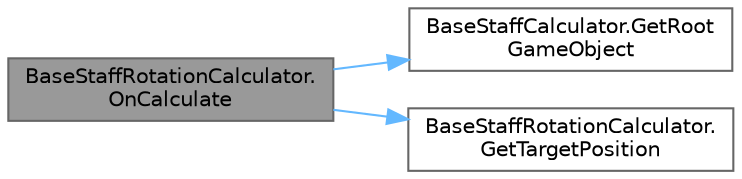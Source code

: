 digraph "BaseStaffRotationCalculator.OnCalculate"
{
 // LATEX_PDF_SIZE
  bgcolor="transparent";
  edge [fontname=Helvetica,fontsize=10,labelfontname=Helvetica,labelfontsize=10];
  node [fontname=Helvetica,fontsize=10,shape=box,height=0.2,width=0.4];
  rankdir="LR";
  Node1 [id="Node000001",label="BaseStaffRotationCalculator.\lOnCalculate",height=0.2,width=0.4,color="gray40", fillcolor="grey60", style="filled", fontcolor="black",tooltip=" "];
  Node1 -> Node2 [id="edge3_Node000001_Node000002",color="steelblue1",style="solid",tooltip=" "];
  Node2 [id="Node000002",label="BaseStaffCalculator.GetRoot\lGameObject",height=0.2,width=0.4,color="grey40", fillcolor="white", style="filled",URL="$class_base_staff_calculator.html#a3f0983ec0ad666ac9e38afe5683d7e3e",tooltip=" "];
  Node1 -> Node3 [id="edge4_Node000001_Node000003",color="steelblue1",style="solid",tooltip=" "];
  Node3 [id="Node000003",label="BaseStaffRotationCalculator.\lGetTargetPosition",height=0.2,width=0.4,color="grey40", fillcolor="white", style="filled",URL="$class_base_staff_rotation_calculator.html#ae681adc0aeaaa6ccf1bb3ab0cff990fa",tooltip=" "];
}
